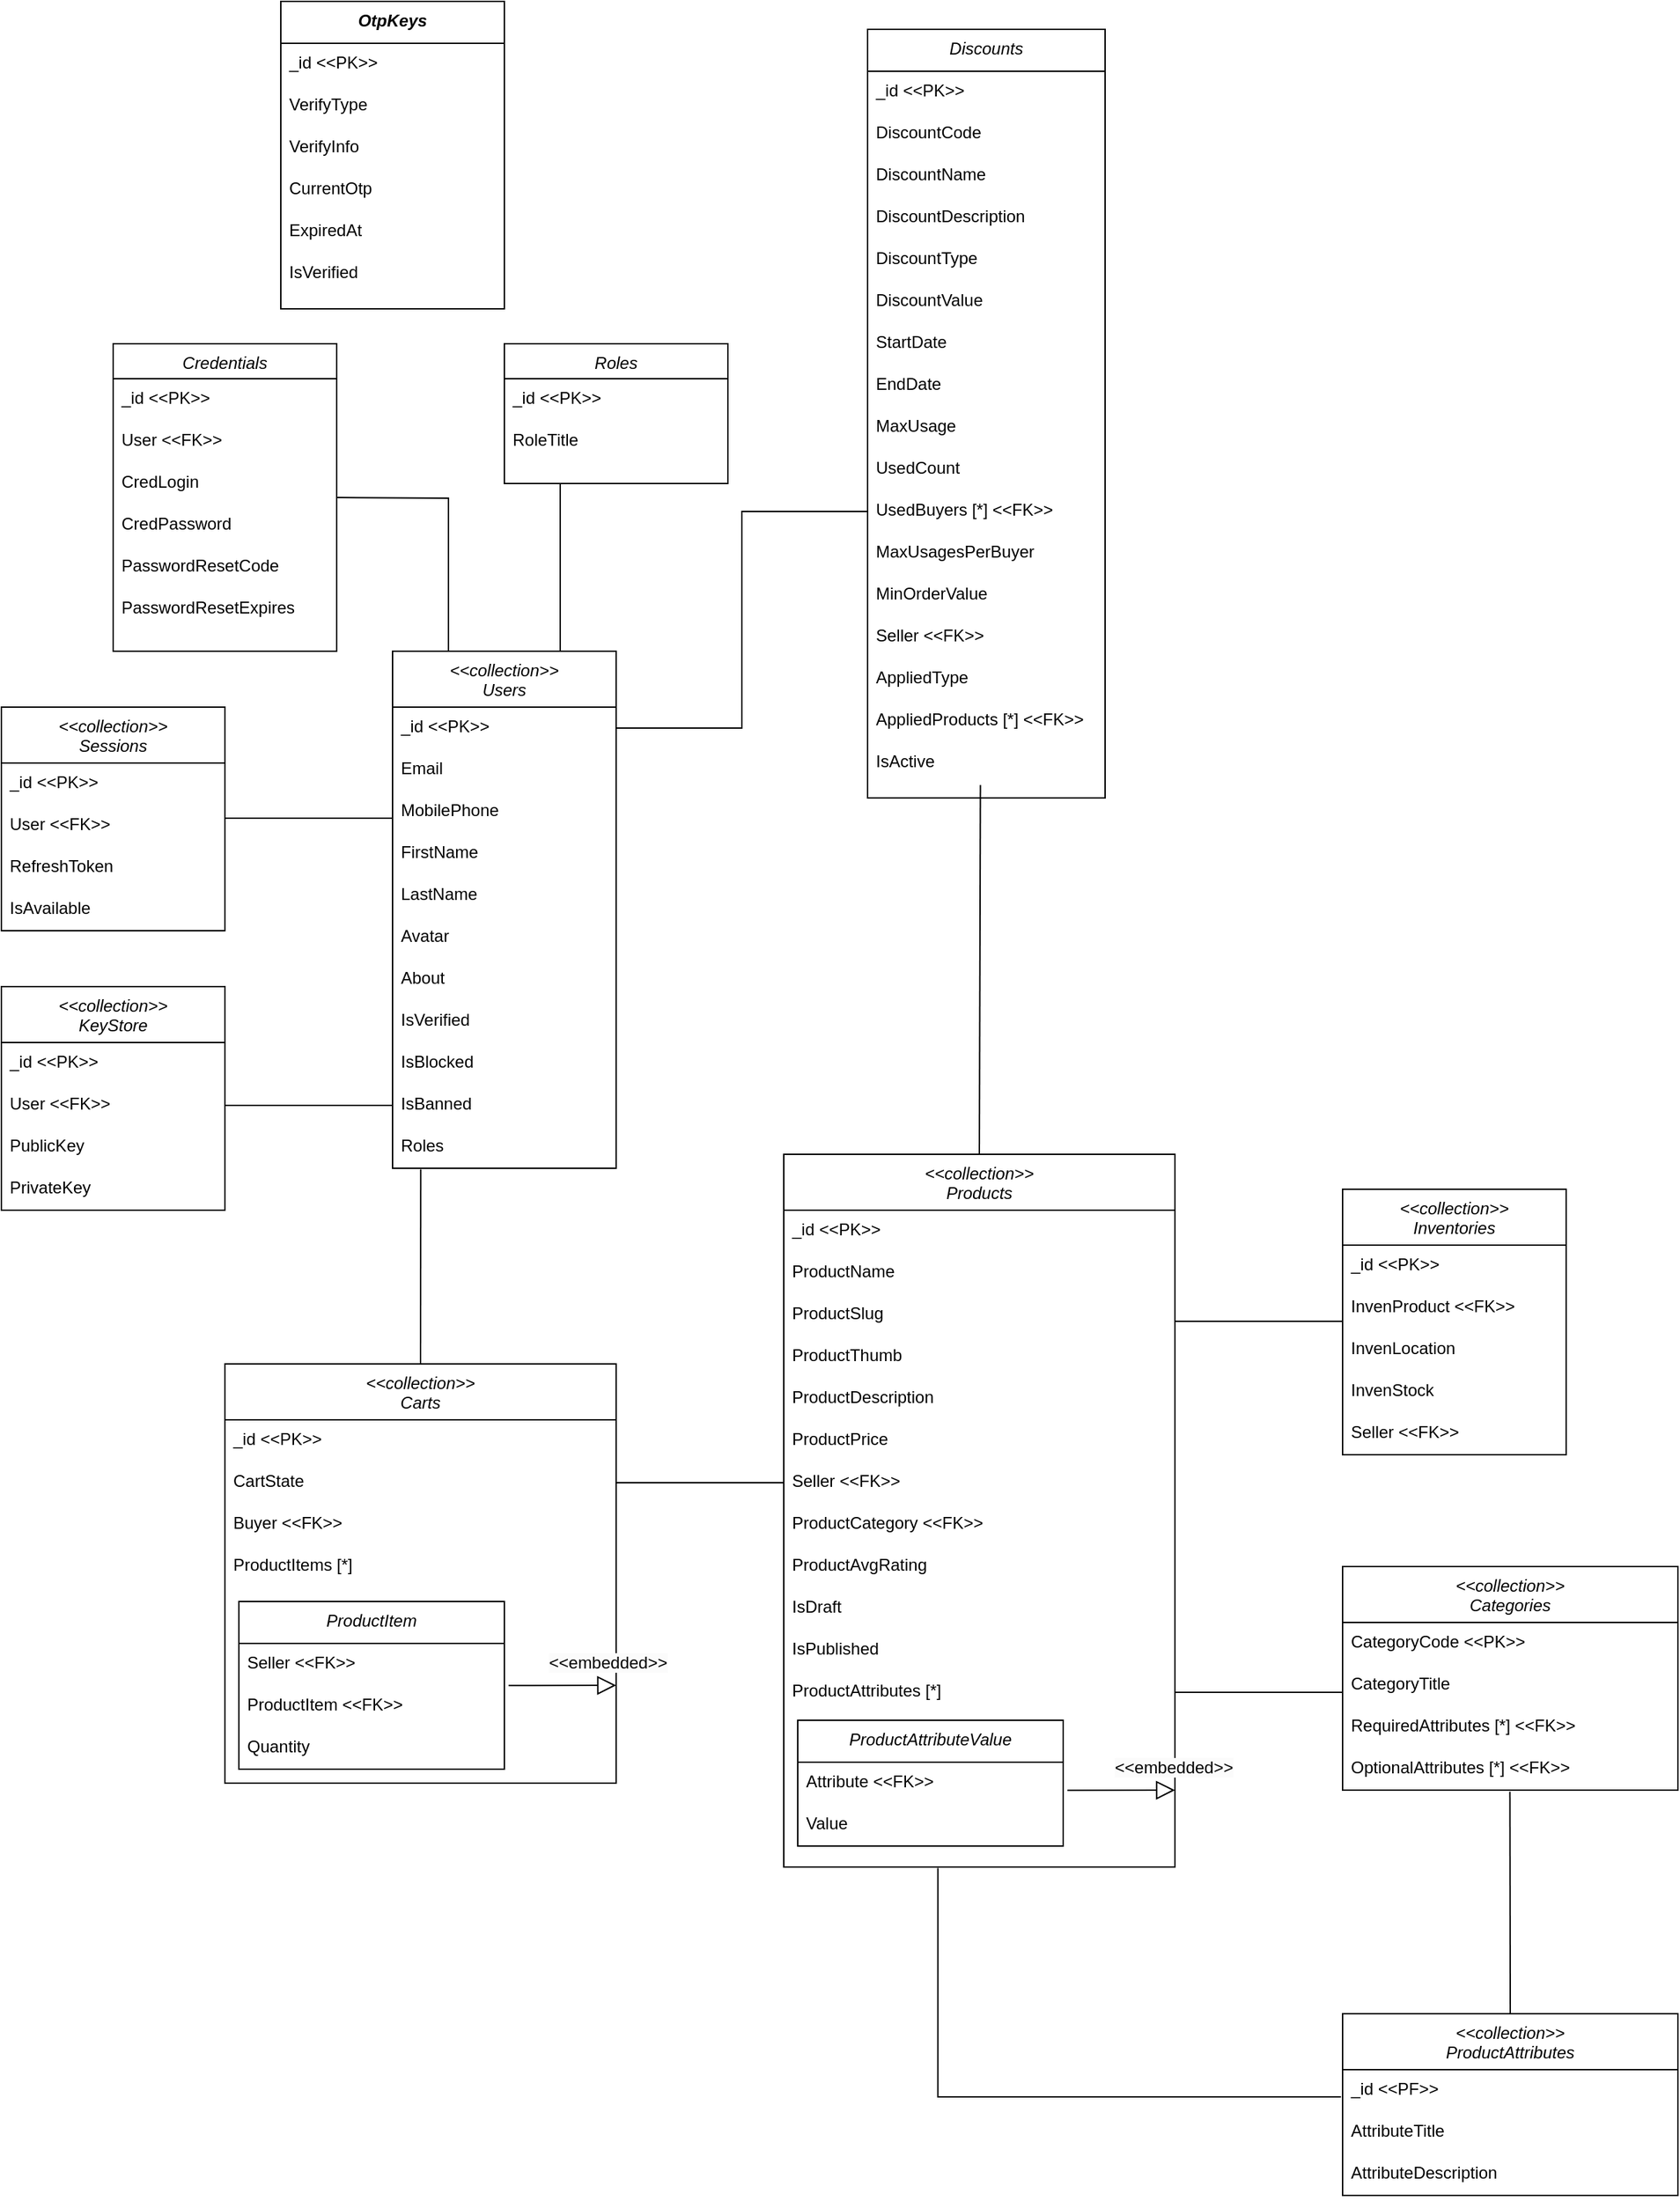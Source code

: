 <mxfile version="24.1.0" type="device">
  <diagram id="C5RBs43oDa-KdzZeNtuy" name="Page-1">
    <mxGraphModel dx="3139" dy="740" grid="1" gridSize="10" guides="1" tooltips="1" connect="1" arrows="1" fold="1" page="1" pageScale="1" pageWidth="827" pageHeight="1169" math="0" shadow="0">
      <root>
        <mxCell id="WIyWlLk6GJQsqaUBKTNV-0" />
        <mxCell id="WIyWlLk6GJQsqaUBKTNV-1" parent="WIyWlLk6GJQsqaUBKTNV-0" />
        <mxCell id="zkfFHV4jXpPFQw0GAbJ--0" value="&lt;&lt;collection&gt;&gt;&#xa;Users" style="swimlane;fontStyle=2;align=center;verticalAlign=top;childLayout=stackLayout;horizontal=1;startSize=40;horizontalStack=0;resizeParent=1;resizeLast=0;collapsible=1;marginBottom=0;rounded=0;shadow=0;strokeWidth=1;" parent="WIyWlLk6GJQsqaUBKTNV-1" vertex="1">
          <mxGeometry x="-960" y="485" width="160" height="370" as="geometry">
            <mxRectangle x="160" y="80" width="160" height="40" as="alternateBounds" />
          </mxGeometry>
        </mxCell>
        <mxCell id="BMpiNezJThqF7unWmKYK-3" value="_id &lt;&lt;PK&gt;&gt;" style="text;align=left;verticalAlign=top;spacingLeft=4;spacingRight=4;overflow=hidden;rotatable=0;points=[[0,0.5],[1,0.5]];portConstraint=eastwest;" parent="zkfFHV4jXpPFQw0GAbJ--0" vertex="1">
          <mxGeometry y="40" width="160" height="30" as="geometry" />
        </mxCell>
        <mxCell id="BMpiNezJThqF7unWmKYK-8" value="Email" style="text;align=left;verticalAlign=top;spacingLeft=4;spacingRight=4;overflow=hidden;rotatable=0;points=[[0,0.5],[1,0.5]];portConstraint=eastwest;" parent="zkfFHV4jXpPFQw0GAbJ--0" vertex="1">
          <mxGeometry y="70" width="160" height="30" as="geometry" />
        </mxCell>
        <mxCell id="BMpiNezJThqF7unWmKYK-13" value="MobilePhone" style="text;align=left;verticalAlign=top;spacingLeft=4;spacingRight=4;overflow=hidden;rotatable=0;points=[[0,0.5],[1,0.5]];portConstraint=eastwest;" parent="zkfFHV4jXpPFQw0GAbJ--0" vertex="1">
          <mxGeometry y="100" width="160" height="30" as="geometry" />
        </mxCell>
        <mxCell id="BMpiNezJThqF7unWmKYK-4" value="FirstName" style="text;align=left;verticalAlign=top;spacingLeft=4;spacingRight=4;overflow=hidden;rotatable=0;points=[[0,0.5],[1,0.5]];portConstraint=eastwest;" parent="zkfFHV4jXpPFQw0GAbJ--0" vertex="1">
          <mxGeometry y="130" width="160" height="30" as="geometry" />
        </mxCell>
        <mxCell id="BMpiNezJThqF7unWmKYK-5" value="LastName" style="text;align=left;verticalAlign=top;spacingLeft=4;spacingRight=4;overflow=hidden;rotatable=0;points=[[0,0.5],[1,0.5]];portConstraint=eastwest;" parent="zkfFHV4jXpPFQw0GAbJ--0" vertex="1">
          <mxGeometry y="160" width="160" height="30" as="geometry" />
        </mxCell>
        <mxCell id="BMpiNezJThqF7unWmKYK-6" value="Avatar" style="text;align=left;verticalAlign=top;spacingLeft=4;spacingRight=4;overflow=hidden;rotatable=0;points=[[0,0.5],[1,0.5]];portConstraint=eastwest;" parent="zkfFHV4jXpPFQw0GAbJ--0" vertex="1">
          <mxGeometry y="190" width="160" height="30" as="geometry" />
        </mxCell>
        <mxCell id="BMpiNezJThqF7unWmKYK-7" value="About" style="text;align=left;verticalAlign=top;spacingLeft=4;spacingRight=4;overflow=hidden;rotatable=0;points=[[0,0.5],[1,0.5]];portConstraint=eastwest;" parent="zkfFHV4jXpPFQw0GAbJ--0" vertex="1">
          <mxGeometry y="220" width="160" height="30" as="geometry" />
        </mxCell>
        <mxCell id="BMpiNezJThqF7unWmKYK-9" value="IsVerified" style="text;align=left;verticalAlign=top;spacingLeft=4;spacingRight=4;overflow=hidden;rotatable=0;points=[[0,0.5],[1,0.5]];portConstraint=eastwest;" parent="zkfFHV4jXpPFQw0GAbJ--0" vertex="1">
          <mxGeometry y="250" width="160" height="30" as="geometry" />
        </mxCell>
        <mxCell id="BMpiNezJThqF7unWmKYK-12" value="IsBlocked" style="text;align=left;verticalAlign=top;spacingLeft=4;spacingRight=4;overflow=hidden;rotatable=0;points=[[0,0.5],[1,0.5]];portConstraint=eastwest;" parent="zkfFHV4jXpPFQw0GAbJ--0" vertex="1">
          <mxGeometry y="280" width="160" height="30" as="geometry" />
        </mxCell>
        <mxCell id="BMpiNezJThqF7unWmKYK-11" value="IsBanned" style="text;align=left;verticalAlign=top;spacingLeft=4;spacingRight=4;overflow=hidden;rotatable=0;points=[[0,0.5],[1,0.5]];portConstraint=eastwest;" parent="zkfFHV4jXpPFQw0GAbJ--0" vertex="1">
          <mxGeometry y="310" width="160" height="30" as="geometry" />
        </mxCell>
        <mxCell id="BMpiNezJThqF7unWmKYK-10" value="Roles" style="text;align=left;verticalAlign=top;spacingLeft=4;spacingRight=4;overflow=hidden;rotatable=0;points=[[0,0.5],[1,0.5]];portConstraint=eastwest;" parent="zkfFHV4jXpPFQw0GAbJ--0" vertex="1">
          <mxGeometry y="340" width="160" height="30" as="geometry" />
        </mxCell>
        <mxCell id="lzlX85QgxQaSngOFVRIw-0" value="Roles" style="swimlane;fontStyle=2;align=center;verticalAlign=top;childLayout=stackLayout;horizontal=1;startSize=25;horizontalStack=0;resizeParent=1;resizeLast=0;collapsible=1;marginBottom=0;rounded=0;shadow=0;strokeWidth=1;" parent="WIyWlLk6GJQsqaUBKTNV-1" vertex="1">
          <mxGeometry x="-880" y="265" width="160" height="100" as="geometry">
            <mxRectangle x="360" y="80" width="160" height="40" as="alternateBounds" />
          </mxGeometry>
        </mxCell>
        <mxCell id="lzlX85QgxQaSngOFVRIw-1" value="_id &lt;&lt;PK&gt;&gt;" style="text;align=left;verticalAlign=top;spacingLeft=4;spacingRight=4;overflow=hidden;rotatable=0;points=[[0,0.5],[1,0.5]];portConstraint=eastwest;" parent="lzlX85QgxQaSngOFVRIw-0" vertex="1">
          <mxGeometry y="25" width="160" height="30" as="geometry" />
        </mxCell>
        <mxCell id="lzlX85QgxQaSngOFVRIw-2" value="RoleTitle" style="text;align=left;verticalAlign=top;spacingLeft=4;spacingRight=4;overflow=hidden;rotatable=0;points=[[0,0.5],[1,0.5]];portConstraint=eastwest;" parent="lzlX85QgxQaSngOFVRIw-0" vertex="1">
          <mxGeometry y="55" width="160" height="30" as="geometry" />
        </mxCell>
        <mxCell id="1vI2yEP9vVO588PLouON-0" value="&lt;&lt;collection&gt;&gt;&#xa;KeyStore" style="swimlane;fontStyle=2;align=center;verticalAlign=top;childLayout=stackLayout;horizontal=1;startSize=40;horizontalStack=0;resizeParent=1;resizeLast=0;collapsible=1;marginBottom=0;rounded=0;shadow=0;strokeWidth=1;" parent="WIyWlLk6GJQsqaUBKTNV-1" vertex="1">
          <mxGeometry x="-1240" y="725" width="160" height="160" as="geometry">
            <mxRectangle x="360" y="160" width="160" height="40" as="alternateBounds" />
          </mxGeometry>
        </mxCell>
        <mxCell id="1vI2yEP9vVO588PLouON-1" value="_id &lt;&lt;PK&gt;&gt;" style="text;align=left;verticalAlign=top;spacingLeft=4;spacingRight=4;overflow=hidden;rotatable=0;points=[[0,0.5],[1,0.5]];portConstraint=eastwest;" parent="1vI2yEP9vVO588PLouON-0" vertex="1">
          <mxGeometry y="40" width="160" height="30" as="geometry" />
        </mxCell>
        <mxCell id="1vI2yEP9vVO588PLouON-2" value="User &lt;&lt;FK&gt;&gt;" style="text;align=left;verticalAlign=top;spacingLeft=4;spacingRight=4;overflow=hidden;rotatable=0;points=[[0,0.5],[1,0.5]];portConstraint=eastwest;" parent="1vI2yEP9vVO588PLouON-0" vertex="1">
          <mxGeometry y="70" width="160" height="30" as="geometry" />
        </mxCell>
        <mxCell id="1vI2yEP9vVO588PLouON-8" value="PublicKey" style="text;align=left;verticalAlign=top;spacingLeft=4;spacingRight=4;overflow=hidden;rotatable=0;points=[[0,0.5],[1,0.5]];portConstraint=eastwest;" parent="1vI2yEP9vVO588PLouON-0" vertex="1">
          <mxGeometry y="100" width="160" height="30" as="geometry" />
        </mxCell>
        <mxCell id="1vI2yEP9vVO588PLouON-9" value="PrivateKey" style="text;align=left;verticalAlign=top;spacingLeft=4;spacingRight=4;overflow=hidden;rotatable=0;points=[[0,0.5],[1,0.5]];portConstraint=eastwest;" parent="1vI2yEP9vVO588PLouON-0" vertex="1">
          <mxGeometry y="130" width="160" height="30" as="geometry" />
        </mxCell>
        <mxCell id="1vI2yEP9vVO588PLouON-3" value="&lt;&lt;collection&gt;&gt;&#xa;Sessions" style="swimlane;fontStyle=2;align=center;verticalAlign=top;childLayout=stackLayout;horizontal=1;startSize=40;horizontalStack=0;resizeParent=1;resizeLast=0;collapsible=1;marginBottom=0;rounded=0;shadow=0;strokeWidth=1;" parent="WIyWlLk6GJQsqaUBKTNV-1" vertex="1">
          <mxGeometry x="-1240" y="525" width="160" height="160" as="geometry">
            <mxRectangle x="360" y="160" width="160" height="40" as="alternateBounds" />
          </mxGeometry>
        </mxCell>
        <mxCell id="1vI2yEP9vVO588PLouON-4" value="_id &lt;&lt;PK&gt;&gt;" style="text;align=left;verticalAlign=top;spacingLeft=4;spacingRight=4;overflow=hidden;rotatable=0;points=[[0,0.5],[1,0.5]];portConstraint=eastwest;" parent="1vI2yEP9vVO588PLouON-3" vertex="1">
          <mxGeometry y="40" width="160" height="30" as="geometry" />
        </mxCell>
        <mxCell id="1vI2yEP9vVO588PLouON-5" value="User &lt;&lt;FK&gt;&gt;" style="text;align=left;verticalAlign=top;spacingLeft=4;spacingRight=4;overflow=hidden;rotatable=0;points=[[0,0.5],[1,0.5]];portConstraint=eastwest;" parent="1vI2yEP9vVO588PLouON-3" vertex="1">
          <mxGeometry y="70" width="160" height="30" as="geometry" />
        </mxCell>
        <mxCell id="1vI2yEP9vVO588PLouON-6" value="RefreshToken" style="text;align=left;verticalAlign=top;spacingLeft=4;spacingRight=4;overflow=hidden;rotatable=0;points=[[0,0.5],[1,0.5]];portConstraint=eastwest;" parent="1vI2yEP9vVO588PLouON-3" vertex="1">
          <mxGeometry y="100" width="160" height="30" as="geometry" />
        </mxCell>
        <mxCell id="1vI2yEP9vVO588PLouON-7" value="IsAvailable" style="text;align=left;verticalAlign=top;spacingLeft=4;spacingRight=4;overflow=hidden;rotatable=0;points=[[0,0.5],[1,0.5]];portConstraint=eastwest;" parent="1vI2yEP9vVO588PLouON-3" vertex="1">
          <mxGeometry y="130" width="160" height="30" as="geometry" />
        </mxCell>
        <mxCell id="1vI2yEP9vVO588PLouON-10" value="OtpKeys" style="swimlane;fontStyle=3;align=center;verticalAlign=top;childLayout=stackLayout;horizontal=1;startSize=30;horizontalStack=0;resizeParent=1;resizeLast=0;collapsible=1;marginBottom=0;rounded=0;shadow=0;strokeWidth=1;" parent="WIyWlLk6GJQsqaUBKTNV-1" vertex="1">
          <mxGeometry x="-1040" y="20" width="160" height="220" as="geometry">
            <mxRectangle x="560" y="160" width="160" height="40" as="alternateBounds" />
          </mxGeometry>
        </mxCell>
        <mxCell id="1vI2yEP9vVO588PLouON-11" value="_id &lt;&lt;PK&gt;&gt;" style="text;align=left;verticalAlign=top;spacingLeft=4;spacingRight=4;overflow=hidden;rotatable=0;points=[[0,0.5],[1,0.5]];portConstraint=eastwest;" parent="1vI2yEP9vVO588PLouON-10" vertex="1">
          <mxGeometry y="30" width="160" height="30" as="geometry" />
        </mxCell>
        <mxCell id="W__1Em8nSvosEFzqcnbd-7" value="VerifyType" style="text;align=left;verticalAlign=top;spacingLeft=4;spacingRight=4;overflow=hidden;rotatable=0;points=[[0,0.5],[1,0.5]];portConstraint=eastwest;" parent="1vI2yEP9vVO588PLouON-10" vertex="1">
          <mxGeometry y="60" width="160" height="30" as="geometry" />
        </mxCell>
        <mxCell id="W__1Em8nSvosEFzqcnbd-8" value="VerifyInfo" style="text;align=left;verticalAlign=top;spacingLeft=4;spacingRight=4;overflow=hidden;rotatable=0;points=[[0,0.5],[1,0.5]];portConstraint=eastwest;" parent="1vI2yEP9vVO588PLouON-10" vertex="1">
          <mxGeometry y="90" width="160" height="30" as="geometry" />
        </mxCell>
        <mxCell id="1vI2yEP9vVO588PLouON-13" value="CurrentOtp" style="text;align=left;verticalAlign=top;spacingLeft=4;spacingRight=4;overflow=hidden;rotatable=0;points=[[0,0.5],[1,0.5]];portConstraint=eastwest;" parent="1vI2yEP9vVO588PLouON-10" vertex="1">
          <mxGeometry y="120" width="160" height="30" as="geometry" />
        </mxCell>
        <mxCell id="1vI2yEP9vVO588PLouON-14" value="ExpiredAt" style="text;align=left;verticalAlign=top;spacingLeft=4;spacingRight=4;overflow=hidden;rotatable=0;points=[[0,0.5],[1,0.5]];portConstraint=eastwest;" parent="1vI2yEP9vVO588PLouON-10" vertex="1">
          <mxGeometry y="150" width="160" height="30" as="geometry" />
        </mxCell>
        <mxCell id="1vI2yEP9vVO588PLouON-15" value="IsVerified" style="text;align=left;verticalAlign=top;spacingLeft=4;spacingRight=4;overflow=hidden;rotatable=0;points=[[0,0.5],[1,0.5]];portConstraint=eastwest;" parent="1vI2yEP9vVO588PLouON-10" vertex="1">
          <mxGeometry y="180" width="160" height="30" as="geometry" />
        </mxCell>
        <mxCell id="1vI2yEP9vVO588PLouON-34" value="&lt;&lt;collection&gt;&gt;&#xa;Categories" style="swimlane;fontStyle=2;align=center;verticalAlign=top;childLayout=stackLayout;horizontal=1;startSize=40;horizontalStack=0;resizeParent=1;resizeLast=0;collapsible=1;marginBottom=0;rounded=0;shadow=0;strokeWidth=1;" parent="WIyWlLk6GJQsqaUBKTNV-1" vertex="1">
          <mxGeometry x="-280" y="1140" width="240" height="160" as="geometry">
            <mxRectangle x="360" y="80" width="160" height="40" as="alternateBounds" />
          </mxGeometry>
        </mxCell>
        <mxCell id="W__1Em8nSvosEFzqcnbd-9" value="CategoryCode &lt;&lt;PK&gt;&gt;" style="text;align=left;verticalAlign=top;spacingLeft=4;spacingRight=4;overflow=hidden;rotatable=0;points=[[0,0.5],[1,0.5]];portConstraint=eastwest;" parent="1vI2yEP9vVO588PLouON-34" vertex="1">
          <mxGeometry y="40" width="240" height="30" as="geometry" />
        </mxCell>
        <mxCell id="1vI2yEP9vVO588PLouON-36" value="CategoryTitle" style="text;align=left;verticalAlign=top;spacingLeft=4;spacingRight=4;overflow=hidden;rotatable=0;points=[[0,0.5],[1,0.5]];portConstraint=eastwest;" parent="1vI2yEP9vVO588PLouON-34" vertex="1">
          <mxGeometry y="70" width="240" height="30" as="geometry" />
        </mxCell>
        <mxCell id="fVxHkvEn31yYPeziC3Np-4" value="RequiredAttributes [*] &lt;&lt;FK&gt;&gt;" style="text;align=left;verticalAlign=top;spacingLeft=4;spacingRight=4;overflow=hidden;rotatable=0;points=[[0,0.5],[1,0.5]];portConstraint=eastwest;" parent="1vI2yEP9vVO588PLouON-34" vertex="1">
          <mxGeometry y="100" width="240" height="30" as="geometry" />
        </mxCell>
        <mxCell id="ua9E77GX3_beYvCG3vuh-0" value="OptionalAttributes [*] &lt;&lt;FK&gt;&gt;" style="text;align=left;verticalAlign=top;spacingLeft=4;spacingRight=4;overflow=hidden;rotatable=0;points=[[0,0.5],[1,0.5]];portConstraint=eastwest;" parent="1vI2yEP9vVO588PLouON-34" vertex="1">
          <mxGeometry y="130" width="240" height="30" as="geometry" />
        </mxCell>
        <mxCell id="1vI2yEP9vVO588PLouON-47" value="Credentials" style="swimlane;fontStyle=2;align=center;verticalAlign=top;childLayout=stackLayout;horizontal=1;startSize=25;horizontalStack=0;resizeParent=1;resizeLast=0;collapsible=1;marginBottom=0;rounded=0;shadow=0;strokeWidth=1;" parent="WIyWlLk6GJQsqaUBKTNV-1" vertex="1">
          <mxGeometry x="-1160" y="265" width="160" height="220" as="geometry">
            <mxRectangle x="360" y="160" width="160" height="40" as="alternateBounds" />
          </mxGeometry>
        </mxCell>
        <mxCell id="1vI2yEP9vVO588PLouON-48" value="_id &lt;&lt;PK&gt;&gt;" style="text;align=left;verticalAlign=top;spacingLeft=4;spacingRight=4;overflow=hidden;rotatable=0;points=[[0,0.5],[1,0.5]];portConstraint=eastwest;" parent="1vI2yEP9vVO588PLouON-47" vertex="1">
          <mxGeometry y="25" width="160" height="30" as="geometry" />
        </mxCell>
        <mxCell id="1vI2yEP9vVO588PLouON-49" value="User &lt;&lt;FK&gt;&gt;" style="text;align=left;verticalAlign=top;spacingLeft=4;spacingRight=4;overflow=hidden;rotatable=0;points=[[0,0.5],[1,0.5]];portConstraint=eastwest;" parent="1vI2yEP9vVO588PLouON-47" vertex="1">
          <mxGeometry y="55" width="160" height="30" as="geometry" />
        </mxCell>
        <mxCell id="1vI2yEP9vVO588PLouON-50" value="CredLogin" style="text;align=left;verticalAlign=top;spacingLeft=4;spacingRight=4;overflow=hidden;rotatable=0;points=[[0,0.5],[1,0.5]];portConstraint=eastwest;" parent="1vI2yEP9vVO588PLouON-47" vertex="1">
          <mxGeometry y="85" width="160" height="30" as="geometry" />
        </mxCell>
        <mxCell id="1vI2yEP9vVO588PLouON-52" value="CredPassword" style="text;align=left;verticalAlign=top;spacingLeft=4;spacingRight=4;overflow=hidden;rotatable=0;points=[[0,0.5],[1,0.5]];portConstraint=eastwest;" parent="1vI2yEP9vVO588PLouON-47" vertex="1">
          <mxGeometry y="115" width="160" height="30" as="geometry" />
        </mxCell>
        <mxCell id="1vI2yEP9vVO588PLouON-53" value="PasswordResetCode" style="text;align=left;verticalAlign=top;spacingLeft=4;spacingRight=4;overflow=hidden;rotatable=0;points=[[0,0.5],[1,0.5]];portConstraint=eastwest;" parent="1vI2yEP9vVO588PLouON-47" vertex="1">
          <mxGeometry y="145" width="160" height="30" as="geometry" />
        </mxCell>
        <mxCell id="1vI2yEP9vVO588PLouON-51" value="PasswordResetExpires" style="text;align=left;verticalAlign=top;spacingLeft=4;spacingRight=4;overflow=hidden;rotatable=0;points=[[0,0.5],[1,0.5]];portConstraint=eastwest;" parent="1vI2yEP9vVO588PLouON-47" vertex="1">
          <mxGeometry y="175" width="160" height="30" as="geometry" />
        </mxCell>
        <mxCell id="1vI2yEP9vVO588PLouON-94" value="Discounts" style="swimlane;fontStyle=2;align=center;verticalAlign=top;childLayout=stackLayout;horizontal=1;startSize=30;horizontalStack=0;resizeParent=1;resizeLast=0;collapsible=1;marginBottom=0;rounded=0;shadow=0;strokeWidth=1;" parent="WIyWlLk6GJQsqaUBKTNV-1" vertex="1">
          <mxGeometry x="-620" y="40" width="170" height="550" as="geometry">
            <mxRectangle x="160" y="80" width="160" height="40" as="alternateBounds" />
          </mxGeometry>
        </mxCell>
        <mxCell id="1vI2yEP9vVO588PLouON-95" value="_id &lt;&lt;PK&gt;&gt;" style="text;align=left;verticalAlign=top;spacingLeft=4;spacingRight=4;overflow=hidden;rotatable=0;points=[[0,0.5],[1,0.5]];portConstraint=eastwest;" parent="1vI2yEP9vVO588PLouON-94" vertex="1">
          <mxGeometry y="30" width="170" height="30" as="geometry" />
        </mxCell>
        <mxCell id="1vI2yEP9vVO588PLouON-96" value="DiscountCode" style="text;align=left;verticalAlign=top;spacingLeft=4;spacingRight=4;overflow=hidden;rotatable=0;points=[[0,0.5],[1,0.5]];portConstraint=eastwest;" parent="1vI2yEP9vVO588PLouON-94" vertex="1">
          <mxGeometry y="60" width="170" height="30" as="geometry" />
        </mxCell>
        <mxCell id="1vI2yEP9vVO588PLouON-97" value="DiscountName" style="text;align=left;verticalAlign=top;spacingLeft=4;spacingRight=4;overflow=hidden;rotatable=0;points=[[0,0.5],[1,0.5]];portConstraint=eastwest;" parent="1vI2yEP9vVO588PLouON-94" vertex="1">
          <mxGeometry y="90" width="170" height="30" as="geometry" />
        </mxCell>
        <mxCell id="1vI2yEP9vVO588PLouON-98" value="DiscountDescription" style="text;align=left;verticalAlign=top;spacingLeft=4;spacingRight=4;overflow=hidden;rotatable=0;points=[[0,0.5],[1,0.5]];portConstraint=eastwest;" parent="1vI2yEP9vVO588PLouON-94" vertex="1">
          <mxGeometry y="120" width="170" height="30" as="geometry" />
        </mxCell>
        <mxCell id="1vI2yEP9vVO588PLouON-99" value="DiscountType" style="text;align=left;verticalAlign=top;spacingLeft=4;spacingRight=4;overflow=hidden;rotatable=0;points=[[0,0.5],[1,0.5]];portConstraint=eastwest;" parent="1vI2yEP9vVO588PLouON-94" vertex="1">
          <mxGeometry y="150" width="170" height="30" as="geometry" />
        </mxCell>
        <mxCell id="1vI2yEP9vVO588PLouON-100" value="DiscountValue" style="text;align=left;verticalAlign=top;spacingLeft=4;spacingRight=4;overflow=hidden;rotatable=0;points=[[0,0.5],[1,0.5]];portConstraint=eastwest;" parent="1vI2yEP9vVO588PLouON-94" vertex="1">
          <mxGeometry y="180" width="170" height="30" as="geometry" />
        </mxCell>
        <mxCell id="1vI2yEP9vVO588PLouON-101" value="StartDate" style="text;align=left;verticalAlign=top;spacingLeft=4;spacingRight=4;overflow=hidden;rotatable=0;points=[[0,0.5],[1,0.5]];portConstraint=eastwest;" parent="1vI2yEP9vVO588PLouON-94" vertex="1">
          <mxGeometry y="210" width="170" height="30" as="geometry" />
        </mxCell>
        <mxCell id="1vI2yEP9vVO588PLouON-102" value="EndDate" style="text;align=left;verticalAlign=top;spacingLeft=4;spacingRight=4;overflow=hidden;rotatable=0;points=[[0,0.5],[1,0.5]];portConstraint=eastwest;" parent="1vI2yEP9vVO588PLouON-94" vertex="1">
          <mxGeometry y="240" width="170" height="30" as="geometry" />
        </mxCell>
        <mxCell id="1vI2yEP9vVO588PLouON-103" value="MaxUsage" style="text;align=left;verticalAlign=top;spacingLeft=4;spacingRight=4;overflow=hidden;rotatable=0;points=[[0,0.5],[1,0.5]];portConstraint=eastwest;" parent="1vI2yEP9vVO588PLouON-94" vertex="1">
          <mxGeometry y="270" width="170" height="30" as="geometry" />
        </mxCell>
        <mxCell id="1vI2yEP9vVO588PLouON-104" value="UsedCount" style="text;align=left;verticalAlign=top;spacingLeft=4;spacingRight=4;overflow=hidden;rotatable=0;points=[[0,0.5],[1,0.5]];portConstraint=eastwest;" parent="1vI2yEP9vVO588PLouON-94" vertex="1">
          <mxGeometry y="300" width="170" height="30" as="geometry" />
        </mxCell>
        <mxCell id="1vI2yEP9vVO588PLouON-105" value="UsedBuyers [*] &lt;&lt;FK&gt;&gt;" style="text;align=left;verticalAlign=top;spacingLeft=4;spacingRight=4;overflow=hidden;rotatable=0;points=[[0,0.5],[1,0.5]];portConstraint=eastwest;" parent="1vI2yEP9vVO588PLouON-94" vertex="1">
          <mxGeometry y="330" width="170" height="30" as="geometry" />
        </mxCell>
        <mxCell id="1vI2yEP9vVO588PLouON-119" value="MaxUsagesPerBuyer" style="text;align=left;verticalAlign=top;spacingLeft=4;spacingRight=4;overflow=hidden;rotatable=0;points=[[0,0.5],[1,0.5]];portConstraint=eastwest;" parent="1vI2yEP9vVO588PLouON-94" vertex="1">
          <mxGeometry y="360" width="170" height="30" as="geometry" />
        </mxCell>
        <mxCell id="1vI2yEP9vVO588PLouON-120" value="MinOrderValue" style="text;align=left;verticalAlign=top;spacingLeft=4;spacingRight=4;overflow=hidden;rotatable=0;points=[[0,0.5],[1,0.5]];portConstraint=eastwest;" parent="1vI2yEP9vVO588PLouON-94" vertex="1">
          <mxGeometry y="390" width="170" height="30" as="geometry" />
        </mxCell>
        <mxCell id="1vI2yEP9vVO588PLouON-121" value="Seller &lt;&lt;FK&gt;&gt;" style="text;align=left;verticalAlign=top;spacingLeft=4;spacingRight=4;overflow=hidden;rotatable=0;points=[[0,0.5],[1,0.5]];portConstraint=eastwest;" parent="1vI2yEP9vVO588PLouON-94" vertex="1">
          <mxGeometry y="420" width="170" height="30" as="geometry" />
        </mxCell>
        <mxCell id="1vI2yEP9vVO588PLouON-123" value="AppliedType" style="text;align=left;verticalAlign=top;spacingLeft=4;spacingRight=4;overflow=hidden;rotatable=0;points=[[0,0.5],[1,0.5]];portConstraint=eastwest;" parent="1vI2yEP9vVO588PLouON-94" vertex="1">
          <mxGeometry y="450" width="170" height="30" as="geometry" />
        </mxCell>
        <mxCell id="1vI2yEP9vVO588PLouON-124" value="AppliedProducts [*] &lt;&lt;FK&gt;&gt;" style="text;align=left;verticalAlign=top;spacingLeft=4;spacingRight=4;overflow=hidden;rotatable=0;points=[[0,0.5],[1,0.5]];portConstraint=eastwest;" parent="1vI2yEP9vVO588PLouON-94" vertex="1">
          <mxGeometry y="480" width="170" height="30" as="geometry" />
        </mxCell>
        <mxCell id="1vI2yEP9vVO588PLouON-122" value="IsActive" style="text;align=left;verticalAlign=top;spacingLeft=4;spacingRight=4;overflow=hidden;rotatable=0;points=[[0,0.5],[1,0.5]];portConstraint=eastwest;" parent="1vI2yEP9vVO588PLouON-94" vertex="1">
          <mxGeometry y="510" width="170" height="30" as="geometry" />
        </mxCell>
        <mxCell id="1vI2yEP9vVO588PLouON-106" value="&lt;&lt;collection&gt;&gt;&#xa;Inventories" style="swimlane;fontStyle=2;align=center;verticalAlign=top;childLayout=stackLayout;horizontal=1;startSize=40;horizontalStack=0;resizeParent=1;resizeLast=0;collapsible=1;marginBottom=0;rounded=0;shadow=0;strokeWidth=1;" parent="WIyWlLk6GJQsqaUBKTNV-1" vertex="1">
          <mxGeometry x="-280" y="870" width="160" height="190" as="geometry">
            <mxRectangle x="160" y="80" width="160" height="40" as="alternateBounds" />
          </mxGeometry>
        </mxCell>
        <mxCell id="1vI2yEP9vVO588PLouON-107" value="_id &lt;&lt;PK&gt;&gt;" style="text;align=left;verticalAlign=top;spacingLeft=4;spacingRight=4;overflow=hidden;rotatable=0;points=[[0,0.5],[1,0.5]];portConstraint=eastwest;" parent="1vI2yEP9vVO588PLouON-106" vertex="1">
          <mxGeometry y="40" width="160" height="30" as="geometry" />
        </mxCell>
        <mxCell id="1vI2yEP9vVO588PLouON-108" value="InvenProduct &lt;&lt;FK&gt;&gt;" style="text;align=left;verticalAlign=top;spacingLeft=4;spacingRight=4;overflow=hidden;rotatable=0;points=[[0,0.5],[1,0.5]];portConstraint=eastwest;" parent="1vI2yEP9vVO588PLouON-106" vertex="1">
          <mxGeometry y="70" width="160" height="30" as="geometry" />
        </mxCell>
        <mxCell id="1vI2yEP9vVO588PLouON-109" value="InvenLocation" style="text;align=left;verticalAlign=top;spacingLeft=4;spacingRight=4;overflow=hidden;rotatable=0;points=[[0,0.5],[1,0.5]];portConstraint=eastwest;" parent="1vI2yEP9vVO588PLouON-106" vertex="1">
          <mxGeometry y="100" width="160" height="30" as="geometry" />
        </mxCell>
        <mxCell id="1vI2yEP9vVO588PLouON-125" value="InvenStock" style="text;align=left;verticalAlign=top;spacingLeft=4;spacingRight=4;overflow=hidden;rotatable=0;points=[[0,0.5],[1,0.5]];portConstraint=eastwest;" parent="1vI2yEP9vVO588PLouON-106" vertex="1">
          <mxGeometry y="130" width="160" height="30" as="geometry" />
        </mxCell>
        <mxCell id="1vI2yEP9vVO588PLouON-110" value="Seller &lt;&lt;FK&gt;&gt;" style="text;align=left;verticalAlign=top;spacingLeft=4;spacingRight=4;overflow=hidden;rotatable=0;points=[[0,0.5],[1,0.5]];portConstraint=eastwest;" parent="1vI2yEP9vVO588PLouON-106" vertex="1">
          <mxGeometry y="160" width="160" height="30" as="geometry" />
        </mxCell>
        <mxCell id="OR8fF7zQfjaZc29l3bXn-7" value="" style="endArrow=none;html=1;rounded=0;exitX=1;exitY=0.5;exitDx=0;exitDy=0;entryX=0;entryY=0.5;entryDx=0;entryDy=0;" parent="WIyWlLk6GJQsqaUBKTNV-1" source="1vI2yEP9vVO588PLouON-2" target="BMpiNezJThqF7unWmKYK-11" edge="1">
          <mxGeometry width="50" height="50" relative="1" as="geometry">
            <mxPoint x="-970" y="725" as="sourcePoint" />
            <mxPoint x="-920" y="675" as="targetPoint" />
          </mxGeometry>
        </mxCell>
        <mxCell id="OR8fF7zQfjaZc29l3bXn-8" value="" style="endArrow=none;html=1;rounded=0;exitX=1;exitY=0.5;exitDx=0;exitDy=0;entryX=0;entryY=0.5;entryDx=0;entryDy=0;" parent="WIyWlLk6GJQsqaUBKTNV-1" edge="1">
          <mxGeometry width="50" height="50" relative="1" as="geometry">
            <mxPoint x="-1080" y="604.5" as="sourcePoint" />
            <mxPoint x="-960" y="604.5" as="targetPoint" />
          </mxGeometry>
        </mxCell>
        <mxCell id="OR8fF7zQfjaZc29l3bXn-9" value="" style="endArrow=none;html=1;rounded=0;entryX=0.25;entryY=0;entryDx=0;entryDy=0;edgeStyle=orthogonalEdgeStyle;" parent="WIyWlLk6GJQsqaUBKTNV-1" target="zkfFHV4jXpPFQw0GAbJ--0" edge="1">
          <mxGeometry width="50" height="50" relative="1" as="geometry">
            <mxPoint x="-1000" y="375" as="sourcePoint" />
            <mxPoint x="-960" y="374.5" as="targetPoint" />
          </mxGeometry>
        </mxCell>
        <mxCell id="OR8fF7zQfjaZc29l3bXn-10" value="" style="endArrow=none;html=1;rounded=0;exitX=0.75;exitY=0;exitDx=0;exitDy=0;" parent="WIyWlLk6GJQsqaUBKTNV-1" source="zkfFHV4jXpPFQw0GAbJ--0" edge="1">
          <mxGeometry width="50" height="50" relative="1" as="geometry">
            <mxPoint x="-840" y="445" as="sourcePoint" />
            <mxPoint x="-840" y="365" as="targetPoint" />
          </mxGeometry>
        </mxCell>
        <mxCell id="OR8fF7zQfjaZc29l3bXn-11" value="" style="group" parent="WIyWlLk6GJQsqaUBKTNV-1" vertex="1" connectable="0">
          <mxGeometry x="-680" y="845" width="390" height="580" as="geometry" />
        </mxCell>
        <mxCell id="1vI2yEP9vVO588PLouON-16" value="&lt;&lt;collection&gt;&gt;&#xa;Products" style="swimlane;fontStyle=2;align=center;verticalAlign=top;childLayout=stackLayout;horizontal=1;startSize=40;horizontalStack=0;resizeParent=1;resizeLast=0;collapsible=1;marginBottom=0;rounded=0;shadow=0;strokeWidth=1;" parent="OR8fF7zQfjaZc29l3bXn-11" vertex="1">
          <mxGeometry width="280" height="510" as="geometry">
            <mxRectangle x="360" y="80" width="160" height="40" as="alternateBounds" />
          </mxGeometry>
        </mxCell>
        <mxCell id="1vI2yEP9vVO588PLouON-17" value="_id &lt;&lt;PK&gt;&gt;" style="text;align=left;verticalAlign=top;spacingLeft=4;spacingRight=4;overflow=hidden;rotatable=0;points=[[0,0.5],[1,0.5]];portConstraint=eastwest;" parent="1vI2yEP9vVO588PLouON-16" vertex="1">
          <mxGeometry y="40" width="280" height="30" as="geometry" />
        </mxCell>
        <mxCell id="1vI2yEP9vVO588PLouON-18" value="ProductName" style="text;align=left;verticalAlign=top;spacingLeft=4;spacingRight=4;overflow=hidden;rotatable=0;points=[[0,0.5],[1,0.5]];portConstraint=eastwest;" parent="1vI2yEP9vVO588PLouON-16" vertex="1">
          <mxGeometry y="70" width="280" height="30" as="geometry" />
        </mxCell>
        <mxCell id="1vI2yEP9vVO588PLouON-19" value="ProductSlug" style="text;align=left;verticalAlign=top;spacingLeft=4;spacingRight=4;overflow=hidden;rotatable=0;points=[[0,0.5],[1,0.5]];portConstraint=eastwest;" parent="1vI2yEP9vVO588PLouON-16" vertex="1">
          <mxGeometry y="100" width="280" height="30" as="geometry" />
        </mxCell>
        <mxCell id="1vI2yEP9vVO588PLouON-20" value="ProductThumb" style="text;align=left;verticalAlign=top;spacingLeft=4;spacingRight=4;overflow=hidden;rotatable=0;points=[[0,0.5],[1,0.5]];portConstraint=eastwest;" parent="1vI2yEP9vVO588PLouON-16" vertex="1">
          <mxGeometry y="130" width="280" height="30" as="geometry" />
        </mxCell>
        <mxCell id="1vI2yEP9vVO588PLouON-21" value="ProductDescription" style="text;align=left;verticalAlign=top;spacingLeft=4;spacingRight=4;overflow=hidden;rotatable=0;points=[[0,0.5],[1,0.5]];portConstraint=eastwest;" parent="1vI2yEP9vVO588PLouON-16" vertex="1">
          <mxGeometry y="160" width="280" height="30" as="geometry" />
        </mxCell>
        <mxCell id="1vI2yEP9vVO588PLouON-22" value="ProductPrice" style="text;align=left;verticalAlign=top;spacingLeft=4;spacingRight=4;overflow=hidden;rotatable=0;points=[[0,0.5],[1,0.5]];portConstraint=eastwest;" parent="1vI2yEP9vVO588PLouON-16" vertex="1">
          <mxGeometry y="190" width="280" height="30" as="geometry" />
        </mxCell>
        <mxCell id="1vI2yEP9vVO588PLouON-23" value="Seller &lt;&lt;FK&gt;&gt;" style="text;align=left;verticalAlign=top;spacingLeft=4;spacingRight=4;overflow=hidden;rotatable=0;points=[[0,0.5],[1,0.5]];portConstraint=eastwest;" parent="1vI2yEP9vVO588PLouON-16" vertex="1">
          <mxGeometry y="220" width="280" height="30" as="geometry" />
        </mxCell>
        <mxCell id="1vI2yEP9vVO588PLouON-24" value="ProductCategory &lt;&lt;FK&gt;&gt;" style="text;align=left;verticalAlign=top;spacingLeft=4;spacingRight=4;overflow=hidden;rotatable=0;points=[[0,0.5],[1,0.5]];portConstraint=eastwest;" parent="1vI2yEP9vVO588PLouON-16" vertex="1">
          <mxGeometry y="250" width="280" height="30" as="geometry" />
        </mxCell>
        <mxCell id="1vI2yEP9vVO588PLouON-25" value="ProductAvgRating" style="text;align=left;verticalAlign=top;spacingLeft=4;spacingRight=4;overflow=hidden;rotatable=0;points=[[0,0.5],[1,0.5]];portConstraint=eastwest;" parent="1vI2yEP9vVO588PLouON-16" vertex="1">
          <mxGeometry y="280" width="280" height="30" as="geometry" />
        </mxCell>
        <mxCell id="1vI2yEP9vVO588PLouON-26" value="IsDraft" style="text;align=left;verticalAlign=top;spacingLeft=4;spacingRight=4;overflow=hidden;rotatable=0;points=[[0,0.5],[1,0.5]];portConstraint=eastwest;" parent="1vI2yEP9vVO588PLouON-16" vertex="1">
          <mxGeometry y="310" width="280" height="30" as="geometry" />
        </mxCell>
        <mxCell id="1vI2yEP9vVO588PLouON-27" value="IsPublished" style="text;align=left;verticalAlign=top;spacingLeft=4;spacingRight=4;overflow=hidden;rotatable=0;points=[[0,0.5],[1,0.5]];portConstraint=eastwest;" parent="1vI2yEP9vVO588PLouON-16" vertex="1">
          <mxGeometry y="340" width="280" height="30" as="geometry" />
        </mxCell>
        <mxCell id="1vI2yEP9vVO588PLouON-29" value="ProductAttributes [*] " style="text;align=left;verticalAlign=top;spacingLeft=4;spacingRight=4;overflow=hidden;rotatable=0;points=[[0,0.5],[1,0.5]];portConstraint=eastwest;" parent="1vI2yEP9vVO588PLouON-16" vertex="1">
          <mxGeometry y="370" width="280" height="140" as="geometry" />
        </mxCell>
        <mxCell id="fVxHkvEn31yYPeziC3Np-8" value="" style="endArrow=block;endSize=11;endFill=0;html=1;rounded=0;jumpSize=4;startSize=5;exitX=1.016;exitY=0.339;exitDx=0;exitDy=0;exitPerimeter=0;" parent="1vI2yEP9vVO588PLouON-16" edge="1">
          <mxGeometry width="160" relative="1" as="geometry">
            <mxPoint x="203.04" y="455.17" as="sourcePoint" />
            <mxPoint x="280" y="455" as="targetPoint" />
          </mxGeometry>
        </mxCell>
        <mxCell id="fVxHkvEn31yYPeziC3Np-9" value="&lt;span style=&quot;color: rgb(0, 0, 0); font-family: Helvetica; font-size: 12px; font-style: normal; font-variant-ligatures: normal; font-variant-caps: normal; font-weight: 400; letter-spacing: normal; orphans: 2; text-align: left; text-indent: 0px; text-transform: none; widows: 2; word-spacing: 0px; -webkit-text-stroke-width: 0px; white-space: nowrap; background-color: rgb(251, 251, 251); text-decoration-thickness: initial; text-decoration-style: initial; text-decoration-color: initial; display: inline !important; float: none;&quot;&gt;&amp;lt;&amp;lt;embedded&amp;gt;&amp;gt;&lt;/span&gt;" style="text;whiteSpace=wrap;html=1;" parent="OR8fF7zQfjaZc29l3bXn-11" vertex="1">
          <mxGeometry x="235" y="425" width="90" height="30" as="geometry" />
        </mxCell>
        <mxCell id="1vI2yEP9vVO588PLouON-59" value="ProductAttributeValue" style="swimlane;fontStyle=2;align=center;verticalAlign=top;childLayout=stackLayout;horizontal=1;startSize=30;horizontalStack=0;resizeParent=1;resizeLast=0;collapsible=1;marginBottom=0;rounded=0;shadow=0;strokeWidth=1;direction=east;" parent="OR8fF7zQfjaZc29l3bXn-11" vertex="1">
          <mxGeometry x="10" y="405" width="190" height="90" as="geometry">
            <mxRectangle x="360" y="80" width="160" height="40" as="alternateBounds" />
          </mxGeometry>
        </mxCell>
        <mxCell id="fVxHkvEn31yYPeziC3Np-11" value="Attribute &lt;&lt;FK&gt;&gt;" style="text;align=left;verticalAlign=top;spacingLeft=4;spacingRight=4;overflow=hidden;rotatable=0;points=[[0,0.5],[1,0.5]];portConstraint=eastwest;" parent="1vI2yEP9vVO588PLouON-59" vertex="1">
          <mxGeometry y="30" width="190" height="30" as="geometry" />
        </mxCell>
        <mxCell id="1vI2yEP9vVO588PLouON-62" value="Value" style="text;align=left;verticalAlign=top;spacingLeft=4;spacingRight=4;overflow=hidden;rotatable=0;points=[[0,0.5],[1,0.5]];portConstraint=eastwest;" parent="1vI2yEP9vVO588PLouON-59" vertex="1">
          <mxGeometry y="60" width="190" height="30" as="geometry" />
        </mxCell>
        <mxCell id="OR8fF7zQfjaZc29l3bXn-12" value="" style="group" parent="WIyWlLk6GJQsqaUBKTNV-1" vertex="1" connectable="0">
          <mxGeometry x="-1080" y="995" width="320" height="300" as="geometry" />
        </mxCell>
        <mxCell id="1vI2yEP9vVO588PLouON-54" value="&lt;&lt;collection&gt;&gt;&#xa;Carts" style="swimlane;fontStyle=2;align=center;verticalAlign=top;childLayout=stackLayout;horizontal=1;startSize=40;horizontalStack=0;resizeParent=1;resizeLast=0;collapsible=1;marginBottom=0;rounded=0;shadow=0;strokeWidth=1;" parent="OR8fF7zQfjaZc29l3bXn-12" vertex="1">
          <mxGeometry width="280" height="300" as="geometry">
            <mxRectangle x="360" y="80" width="160" height="40" as="alternateBounds" />
          </mxGeometry>
        </mxCell>
        <mxCell id="1vI2yEP9vVO588PLouON-55" value="_id &lt;&lt;PK&gt;&gt;" style="text;align=left;verticalAlign=top;spacingLeft=4;spacingRight=4;overflow=hidden;rotatable=0;points=[[0,0.5],[1,0.5]];portConstraint=eastwest;" parent="1vI2yEP9vVO588PLouON-54" vertex="1">
          <mxGeometry y="40" width="280" height="30" as="geometry" />
        </mxCell>
        <mxCell id="1vI2yEP9vVO588PLouON-56" value="CartState" style="text;align=left;verticalAlign=top;spacingLeft=4;spacingRight=4;overflow=hidden;rotatable=0;points=[[0,0.5],[1,0.5]];portConstraint=eastwest;" parent="1vI2yEP9vVO588PLouON-54" vertex="1">
          <mxGeometry y="70" width="280" height="30" as="geometry" />
        </mxCell>
        <mxCell id="1vI2yEP9vVO588PLouON-57" value="Buyer &lt;&lt;FK&gt;&gt;" style="text;align=left;verticalAlign=top;spacingLeft=4;spacingRight=4;overflow=hidden;rotatable=0;points=[[0,0.5],[1,0.5]];portConstraint=eastwest;" parent="1vI2yEP9vVO588PLouON-54" vertex="1">
          <mxGeometry y="100" width="280" height="30" as="geometry" />
        </mxCell>
        <mxCell id="1vI2yEP9vVO588PLouON-58" value="ProductItems [*]" style="text;align=left;verticalAlign=top;spacingLeft=4;spacingRight=4;overflow=hidden;rotatable=0;points=[[0,0.5],[1,0.5]];portConstraint=eastwest;" parent="1vI2yEP9vVO588PLouON-54" vertex="1">
          <mxGeometry y="130" width="280" height="30" as="geometry" />
        </mxCell>
        <mxCell id="1vI2yEP9vVO588PLouON-85" value="" style="endArrow=block;endSize=11;endFill=0;html=1;rounded=0;jumpSize=4;startSize=5;exitX=1.016;exitY=0.339;exitDx=0;exitDy=0;exitPerimeter=0;" parent="1vI2yEP9vVO588PLouON-54" edge="1">
          <mxGeometry width="160" relative="1" as="geometry">
            <mxPoint x="203.04" y="230.17" as="sourcePoint" />
            <mxPoint x="280" y="230" as="targetPoint" />
          </mxGeometry>
        </mxCell>
        <mxCell id="1vI2yEP9vVO588PLouON-80" value="ProductItem" style="swimlane;fontStyle=2;align=center;verticalAlign=top;childLayout=stackLayout;horizontal=1;startSize=30;horizontalStack=0;resizeParent=1;resizeLast=0;collapsible=1;marginBottom=0;rounded=0;shadow=0;strokeWidth=1;direction=east;" parent="OR8fF7zQfjaZc29l3bXn-12" vertex="1">
          <mxGeometry x="10" y="170" width="190" height="120" as="geometry">
            <mxRectangle x="360" y="80" width="160" height="40" as="alternateBounds" />
          </mxGeometry>
        </mxCell>
        <mxCell id="1vI2yEP9vVO588PLouON-82" value="Seller &lt;&lt;FK&gt;&gt;" style="text;align=left;verticalAlign=top;spacingLeft=4;spacingRight=4;overflow=hidden;rotatable=0;points=[[0,0.5],[1,0.5]];portConstraint=eastwest;" parent="1vI2yEP9vVO588PLouON-80" vertex="1">
          <mxGeometry y="30" width="190" height="30" as="geometry" />
        </mxCell>
        <mxCell id="1vI2yEP9vVO588PLouON-83" value="ProductItem &lt;&lt;FK&gt;&gt;" style="text;align=left;verticalAlign=top;spacingLeft=4;spacingRight=4;overflow=hidden;rotatable=0;points=[[0,0.5],[1,0.5]];portConstraint=eastwest;" parent="1vI2yEP9vVO588PLouON-80" vertex="1">
          <mxGeometry y="60" width="190" height="30" as="geometry" />
        </mxCell>
        <mxCell id="1vI2yEP9vVO588PLouON-84" value="Quantity" style="text;align=left;verticalAlign=top;spacingLeft=4;spacingRight=4;overflow=hidden;rotatable=0;points=[[0,0.5],[1,0.5]];portConstraint=eastwest;" parent="1vI2yEP9vVO588PLouON-80" vertex="1">
          <mxGeometry y="90" width="190" height="30" as="geometry" />
        </mxCell>
        <mxCell id="1vI2yEP9vVO588PLouON-86" value="&lt;span style=&quot;color: rgb(0, 0, 0); font-family: Helvetica; font-size: 12px; font-style: normal; font-variant-ligatures: normal; font-variant-caps: normal; font-weight: 400; letter-spacing: normal; orphans: 2; text-align: left; text-indent: 0px; text-transform: none; widows: 2; word-spacing: 0px; -webkit-text-stroke-width: 0px; white-space: nowrap; background-color: rgb(251, 251, 251); text-decoration-thickness: initial; text-decoration-style: initial; text-decoration-color: initial; display: inline !important; float: none;&quot;&gt;&amp;lt;&amp;lt;embedded&amp;gt;&amp;gt;&lt;/span&gt;" style="text;whiteSpace=wrap;html=1;" parent="OR8fF7zQfjaZc29l3bXn-12" vertex="1">
          <mxGeometry x="230" y="200" width="90" height="30" as="geometry" />
        </mxCell>
        <mxCell id="OR8fF7zQfjaZc29l3bXn-13" value="" style="endArrow=none;html=1;rounded=0;exitX=0.126;exitY=1.024;exitDx=0;exitDy=0;entryX=0.5;entryY=0;entryDx=0;entryDy=0;exitPerimeter=0;" parent="WIyWlLk6GJQsqaUBKTNV-1" source="BMpiNezJThqF7unWmKYK-10" target="1vI2yEP9vVO588PLouON-54" edge="1">
          <mxGeometry width="50" height="50" relative="1" as="geometry">
            <mxPoint x="-1060" y="935" as="sourcePoint" />
            <mxPoint x="-940" y="935" as="targetPoint" />
          </mxGeometry>
        </mxCell>
        <mxCell id="OR8fF7zQfjaZc29l3bXn-14" value="" style="endArrow=none;html=1;rounded=0;exitX=0;exitY=0.5;exitDx=0;exitDy=0;entryX=1;entryY=0.5;entryDx=0;entryDy=0;" parent="WIyWlLk6GJQsqaUBKTNV-1" source="1vI2yEP9vVO588PLouON-23" target="1vI2yEP9vVO588PLouON-56" edge="1">
          <mxGeometry width="50" height="50" relative="1" as="geometry">
            <mxPoint x="-930" y="866" as="sourcePoint" />
            <mxPoint x="-930" y="1015" as="targetPoint" />
          </mxGeometry>
        </mxCell>
        <mxCell id="OR8fF7zQfjaZc29l3bXn-15" value="" style="endArrow=none;html=1;rounded=0;exitX=0;exitY=0.5;exitDx=0;exitDy=0;entryX=1;entryY=0.5;entryDx=0;entryDy=0;" parent="WIyWlLk6GJQsqaUBKTNV-1" edge="1">
          <mxGeometry width="50" height="50" relative="1" as="geometry">
            <mxPoint x="-280" y="964.47" as="sourcePoint" />
            <mxPoint x="-400" y="964.47" as="targetPoint" />
          </mxGeometry>
        </mxCell>
        <mxCell id="OR8fF7zQfjaZc29l3bXn-16" value="" style="endArrow=none;html=1;rounded=0;" parent="WIyWlLk6GJQsqaUBKTNV-1" edge="1">
          <mxGeometry width="50" height="50" relative="1" as="geometry">
            <mxPoint x="-280" y="1230" as="sourcePoint" />
            <mxPoint x="-400" y="1230" as="targetPoint" />
          </mxGeometry>
        </mxCell>
        <mxCell id="OR8fF7zQfjaZc29l3bXn-17" value="" style="endArrow=none;html=1;rounded=0;exitX=1;exitY=0.5;exitDx=0;exitDy=0;entryX=0;entryY=0.5;entryDx=0;entryDy=0;edgeStyle=orthogonalEdgeStyle;" parent="WIyWlLk6GJQsqaUBKTNV-1" source="BMpiNezJThqF7unWmKYK-3" target="1vI2yEP9vVO588PLouON-105" edge="1">
          <mxGeometry width="50" height="50" relative="1" as="geometry">
            <mxPoint x="-830" y="495" as="sourcePoint" />
            <mxPoint x="-830" y="375" as="targetPoint" />
          </mxGeometry>
        </mxCell>
        <mxCell id="OR8fF7zQfjaZc29l3bXn-18" value="" style="endArrow=none;html=1;rounded=0;exitX=0.475;exitY=1.025;exitDx=0;exitDy=0;entryX=0.5;entryY=0;entryDx=0;entryDy=0;exitPerimeter=0;" parent="WIyWlLk6GJQsqaUBKTNV-1" source="1vI2yEP9vVO588PLouON-122" target="1vI2yEP9vVO588PLouON-16" edge="1">
          <mxGeometry width="50" height="50" relative="1" as="geometry">
            <mxPoint x="-550" y="675" as="sourcePoint" />
            <mxPoint x="-550" y="814" as="targetPoint" />
          </mxGeometry>
        </mxCell>
        <mxCell id="fVxHkvEn31yYPeziC3Np-0" value="&lt;&lt;collection&gt;&gt;&#xa;ProductAttributes" style="swimlane;fontStyle=2;align=center;verticalAlign=top;childLayout=stackLayout;horizontal=1;startSize=40;horizontalStack=0;resizeParent=1;resizeLast=0;collapsible=1;marginBottom=0;rounded=0;shadow=0;strokeWidth=1;direction=east;" parent="WIyWlLk6GJQsqaUBKTNV-1" vertex="1">
          <mxGeometry x="-280" y="1460" width="240" height="130" as="geometry">
            <mxRectangle x="360" y="80" width="160" height="40" as="alternateBounds" />
          </mxGeometry>
        </mxCell>
        <mxCell id="fVxHkvEn31yYPeziC3Np-1" value="_id &lt;&lt;PF&gt;&gt;" style="text;align=left;verticalAlign=top;spacingLeft=4;spacingRight=4;overflow=hidden;rotatable=0;points=[[0,0.5],[1,0.5]];portConstraint=eastwest;" parent="fVxHkvEn31yYPeziC3Np-0" vertex="1">
          <mxGeometry y="40" width="240" height="30" as="geometry" />
        </mxCell>
        <mxCell id="fVxHkvEn31yYPeziC3Np-2" value="AttributeTitle" style="text;align=left;verticalAlign=top;spacingLeft=4;spacingRight=4;overflow=hidden;rotatable=0;points=[[0,0.5],[1,0.5]];portConstraint=eastwest;" parent="fVxHkvEn31yYPeziC3Np-0" vertex="1">
          <mxGeometry y="70" width="240" height="30" as="geometry" />
        </mxCell>
        <mxCell id="ua9E77GX3_beYvCG3vuh-1" value="AttributeDescription" style="text;align=left;verticalAlign=top;spacingLeft=4;spacingRight=4;overflow=hidden;rotatable=0;points=[[0,0.5],[1,0.5]];portConstraint=eastwest;" parent="fVxHkvEn31yYPeziC3Np-0" vertex="1">
          <mxGeometry y="100" width="240" height="30" as="geometry" />
        </mxCell>
        <mxCell id="fVxHkvEn31yYPeziC3Np-6" value="" style="endArrow=none;html=1;rounded=0;entryX=0.5;entryY=0;entryDx=0;entryDy=0;exitX=0.499;exitY=1.037;exitDx=0;exitDy=0;exitPerimeter=0;" parent="WIyWlLk6GJQsqaUBKTNV-1" source="ua9E77GX3_beYvCG3vuh-0" target="fVxHkvEn31yYPeziC3Np-0" edge="1">
          <mxGeometry width="50" height="50" relative="1" as="geometry">
            <mxPoint x="-160" y="1330" as="sourcePoint" />
            <mxPoint x="-380" y="1400" as="targetPoint" />
          </mxGeometry>
        </mxCell>
        <mxCell id="fVxHkvEn31yYPeziC3Np-12" value="" style="endArrow=none;html=1;rounded=0;entryX=-0.005;entryY=0.651;entryDx=0;entryDy=0;edgeStyle=orthogonalEdgeStyle;entryPerimeter=0;exitX=0.394;exitY=1.005;exitDx=0;exitDy=0;exitPerimeter=0;" parent="WIyWlLk6GJQsqaUBKTNV-1" source="1vI2yEP9vVO588PLouON-29" target="fVxHkvEn31yYPeziC3Np-1" edge="1">
          <mxGeometry width="50" height="50" relative="1" as="geometry">
            <mxPoint x="-570" y="1370" as="sourcePoint" />
            <mxPoint x="-539.5" y="1513" as="targetPoint" />
          </mxGeometry>
        </mxCell>
      </root>
    </mxGraphModel>
  </diagram>
</mxfile>

